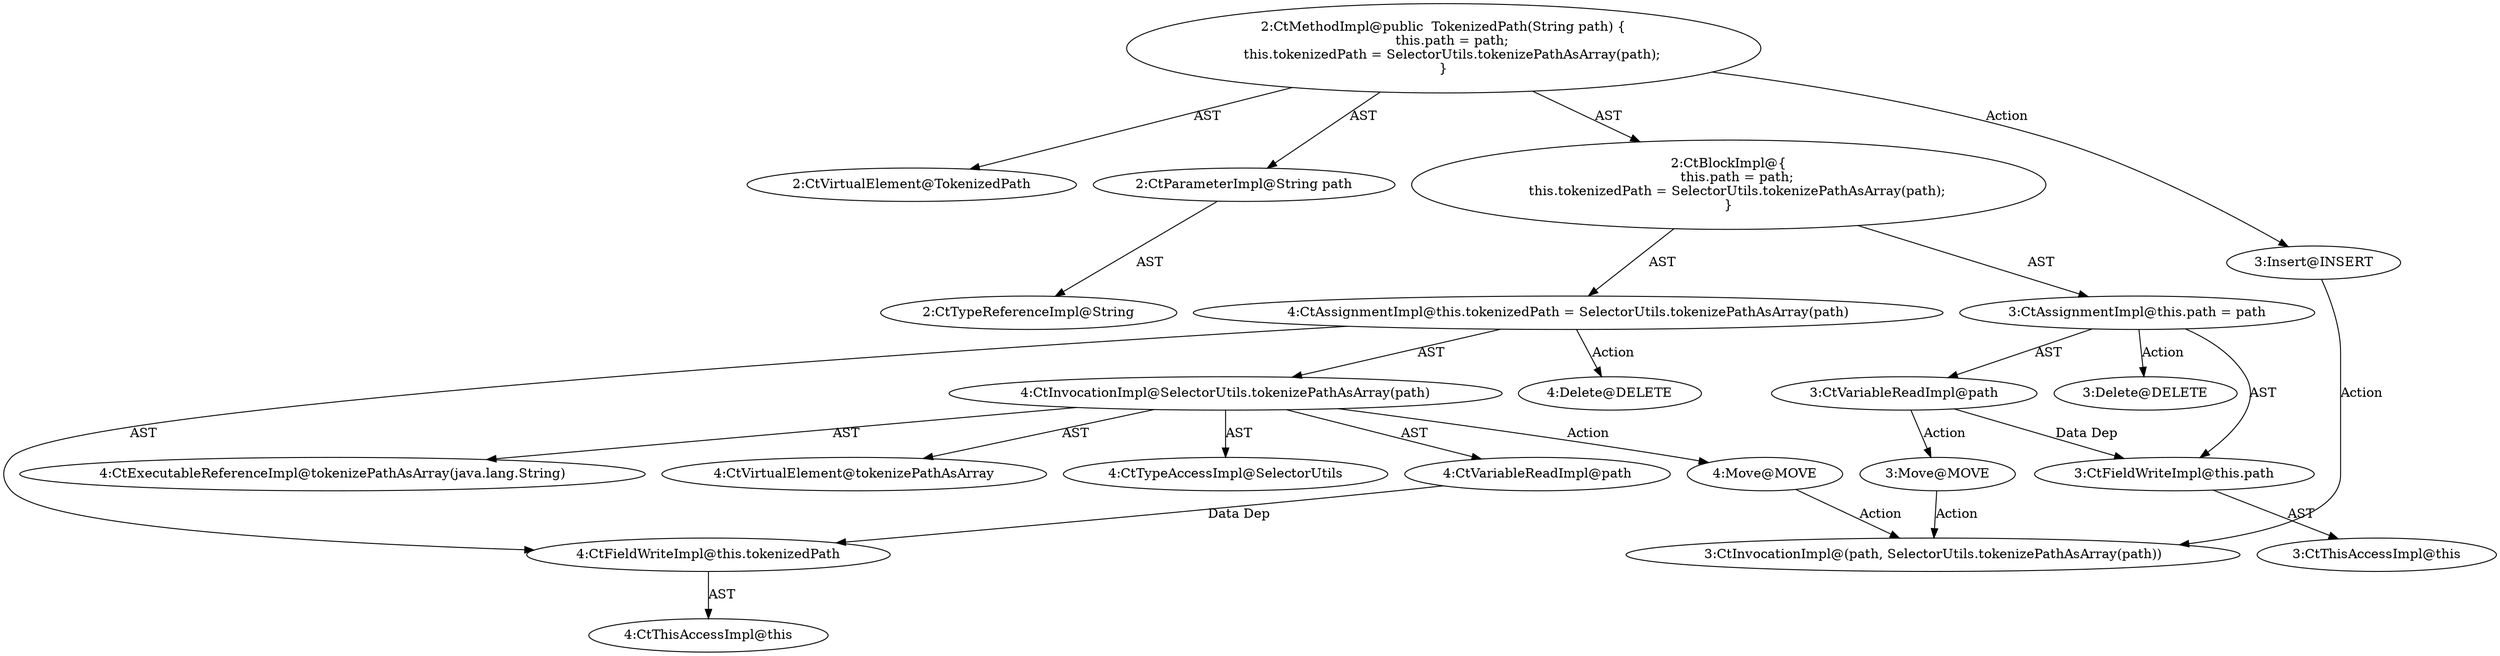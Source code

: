 digraph "TokenizedPath#?,String" {
0 [label="2:CtVirtualElement@TokenizedPath" shape=ellipse]
1 [label="2:CtParameterImpl@String path" shape=ellipse]
2 [label="2:CtTypeReferenceImpl@String" shape=ellipse]
3 [label="3:CtFieldWriteImpl@this.path" shape=ellipse]
4 [label="3:CtThisAccessImpl@this" shape=ellipse]
5 [label="3:CtVariableReadImpl@path" shape=ellipse]
6 [label="3:CtAssignmentImpl@this.path = path" shape=ellipse]
7 [label="4:CtFieldWriteImpl@this.tokenizedPath" shape=ellipse]
8 [label="4:CtThisAccessImpl@this" shape=ellipse]
9 [label="4:CtExecutableReferenceImpl@tokenizePathAsArray(java.lang.String)" shape=ellipse]
10 [label="4:CtVirtualElement@tokenizePathAsArray" shape=ellipse]
11 [label="4:CtTypeAccessImpl@SelectorUtils" shape=ellipse]
12 [label="4:CtVariableReadImpl@path" shape=ellipse]
13 [label="4:CtInvocationImpl@SelectorUtils.tokenizePathAsArray(path)" shape=ellipse]
14 [label="4:CtAssignmentImpl@this.tokenizedPath = SelectorUtils.tokenizePathAsArray(path)" shape=ellipse]
15 [label="2:CtBlockImpl@\{
    this.path = path;
    this.tokenizedPath = SelectorUtils.tokenizePathAsArray(path);
\}" shape=ellipse]
16 [label="2:CtMethodImpl@public  TokenizedPath(String path) \{
    this.path = path;
    this.tokenizedPath = SelectorUtils.tokenizePathAsArray(path);
\}" shape=ellipse]
17 [label="3:Delete@DELETE" shape=ellipse]
18 [label="4:Delete@DELETE" shape=ellipse]
19 [label="3:Insert@INSERT" shape=ellipse]
20 [label="3:CtInvocationImpl@(path, SelectorUtils.tokenizePathAsArray(path))" shape=ellipse]
21 [label="3:Move@MOVE" shape=ellipse]
22 [label="4:Move@MOVE" shape=ellipse]
1 -> 2 [label="AST"];
3 -> 4 [label="AST"];
5 -> 3 [label="Data Dep"];
5 -> 21 [label="Action"];
6 -> 3 [label="AST"];
6 -> 5 [label="AST"];
6 -> 17 [label="Action"];
7 -> 8 [label="AST"];
12 -> 7 [label="Data Dep"];
13 -> 10 [label="AST"];
13 -> 11 [label="AST"];
13 -> 9 [label="AST"];
13 -> 12 [label="AST"];
13 -> 22 [label="Action"];
14 -> 7 [label="AST"];
14 -> 13 [label="AST"];
14 -> 18 [label="Action"];
15 -> 6 [label="AST"];
15 -> 14 [label="AST"];
16 -> 0 [label="AST"];
16 -> 1 [label="AST"];
16 -> 15 [label="AST"];
16 -> 19 [label="Action"];
19 -> 20 [label="Action"];
21 -> 20 [label="Action"];
22 -> 20 [label="Action"];
}